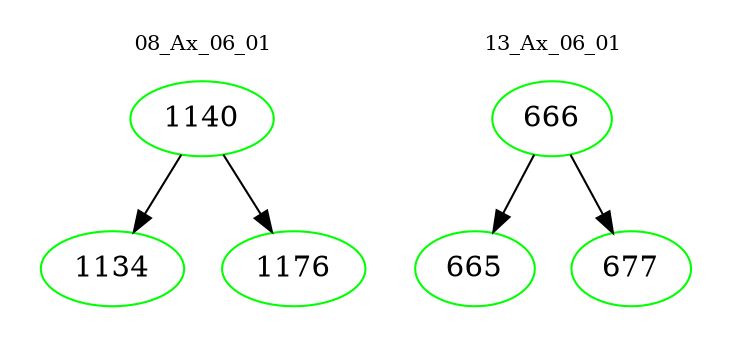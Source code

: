 digraph{
subgraph cluster_0 {
color = white
label = "08_Ax_06_01";
fontsize=10;
T0_1140 [label="1140", color="green"]
T0_1140 -> T0_1134 [color="black"]
T0_1134 [label="1134", color="green"]
T0_1140 -> T0_1176 [color="black"]
T0_1176 [label="1176", color="green"]
}
subgraph cluster_1 {
color = white
label = "13_Ax_06_01";
fontsize=10;
T1_666 [label="666", color="green"]
T1_666 -> T1_665 [color="black"]
T1_665 [label="665", color="green"]
T1_666 -> T1_677 [color="black"]
T1_677 [label="677", color="green"]
}
}
